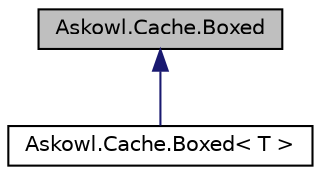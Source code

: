 digraph "Askowl.Cache.Boxed"
{
 // INTERACTIVE_SVG=YES
  edge [fontname="Helvetica",fontsize="10",labelfontname="Helvetica",labelfontsize="10"];
  node [fontname="Helvetica",fontsize="10",shape=record];
  Node0 [label="Askowl.Cache.Boxed",height=0.2,width=0.4,color="black", fillcolor="grey75", style="filled", fontcolor="black"];
  Node0 -> Node1 [dir="back",color="midnightblue",fontsize="10",style="solid",fontname="Helvetica"];
  Node1 [label="Askowl.Cache.Boxed\< T \>",height=0.2,width=0.4,color="black", fillcolor="white", style="filled",URL="$class_askowl_1_1_cache_1_1_boxed.html",tooltip="Caching boxed value items  "];
}
